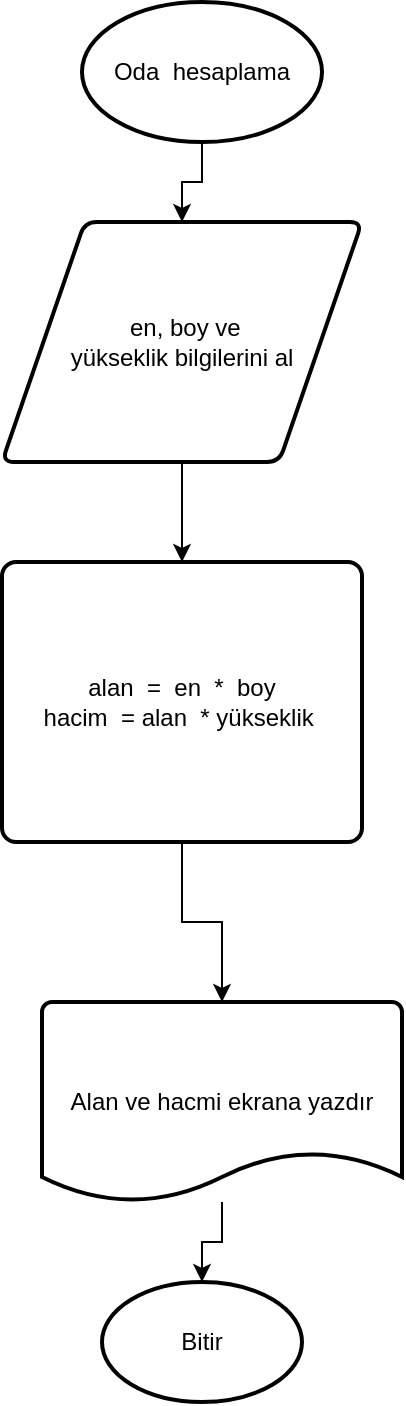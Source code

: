 <mxfile version="23.1.4" type="device">
  <diagram id="C5RBs43oDa-KdzZeNtuy" name="Page-1">
    <mxGraphModel dx="794" dy="486" grid="1" gridSize="10" guides="1" tooltips="1" connect="1" arrows="1" fold="1" page="1" pageScale="1" pageWidth="827" pageHeight="1169" math="0" shadow="0">
      <root>
        <mxCell id="WIyWlLk6GJQsqaUBKTNV-0" />
        <mxCell id="WIyWlLk6GJQsqaUBKTNV-1" parent="WIyWlLk6GJQsqaUBKTNV-0" />
        <mxCell id="y2cClCiGcrKOvnQ2EoQH-5" value="" style="edgeStyle=orthogonalEdgeStyle;rounded=0;orthogonalLoop=1;jettySize=auto;html=1;" edge="1" parent="WIyWlLk6GJQsqaUBKTNV-1" source="y2cClCiGcrKOvnQ2EoQH-1" target="y2cClCiGcrKOvnQ2EoQH-2">
          <mxGeometry relative="1" as="geometry" />
        </mxCell>
        <mxCell id="y2cClCiGcrKOvnQ2EoQH-1" value="Oda &amp;nbsp;hesaplama" style="strokeWidth=2;html=1;shape=mxgraph.flowchart.start_1;whiteSpace=wrap;" vertex="1" parent="WIyWlLk6GJQsqaUBKTNV-1">
          <mxGeometry x="290" y="10" width="120" height="70" as="geometry" />
        </mxCell>
        <mxCell id="y2cClCiGcrKOvnQ2EoQH-6" value="" style="edgeStyle=orthogonalEdgeStyle;rounded=0;orthogonalLoop=1;jettySize=auto;html=1;" edge="1" parent="WIyWlLk6GJQsqaUBKTNV-1" source="y2cClCiGcrKOvnQ2EoQH-2" target="y2cClCiGcrKOvnQ2EoQH-3">
          <mxGeometry relative="1" as="geometry" />
        </mxCell>
        <mxCell id="y2cClCiGcrKOvnQ2EoQH-2" value="&amp;nbsp;en, boy ve &lt;br&gt;yükseklik bilgilerini al" style="shape=parallelogram;html=1;strokeWidth=2;perimeter=parallelogramPerimeter;whiteSpace=wrap;rounded=1;arcSize=12;size=0.23;" vertex="1" parent="WIyWlLk6GJQsqaUBKTNV-1">
          <mxGeometry x="250" y="120" width="180" height="120" as="geometry" />
        </mxCell>
        <mxCell id="y2cClCiGcrKOvnQ2EoQH-9" value="" style="edgeStyle=orthogonalEdgeStyle;rounded=0;orthogonalLoop=1;jettySize=auto;html=1;" edge="1" parent="WIyWlLk6GJQsqaUBKTNV-1" source="y2cClCiGcrKOvnQ2EoQH-3" target="y2cClCiGcrKOvnQ2EoQH-8">
          <mxGeometry relative="1" as="geometry" />
        </mxCell>
        <mxCell id="y2cClCiGcrKOvnQ2EoQH-3" value="alan &amp;nbsp;= &amp;nbsp;en &amp;nbsp;* &amp;nbsp;boy&lt;br&gt;hacim &amp;nbsp;= alan &amp;nbsp;* yükseklik&amp;nbsp;" style="rounded=1;whiteSpace=wrap;html=1;absoluteArcSize=1;arcSize=14;strokeWidth=2;" vertex="1" parent="WIyWlLk6GJQsqaUBKTNV-1">
          <mxGeometry x="250" y="290" width="180" height="140" as="geometry" />
        </mxCell>
        <mxCell id="y2cClCiGcrKOvnQ2EoQH-11" value="" style="edgeStyle=orthogonalEdgeStyle;rounded=0;orthogonalLoop=1;jettySize=auto;html=1;" edge="1" parent="WIyWlLk6GJQsqaUBKTNV-1" source="y2cClCiGcrKOvnQ2EoQH-8" target="y2cClCiGcrKOvnQ2EoQH-10">
          <mxGeometry relative="1" as="geometry" />
        </mxCell>
        <mxCell id="y2cClCiGcrKOvnQ2EoQH-8" value="Alan ve hacmi ekrana yazdır" style="strokeWidth=2;html=1;shape=mxgraph.flowchart.document2;whiteSpace=wrap;size=0.25;" vertex="1" parent="WIyWlLk6GJQsqaUBKTNV-1">
          <mxGeometry x="270" y="510" width="180" height="100" as="geometry" />
        </mxCell>
        <mxCell id="y2cClCiGcrKOvnQ2EoQH-10" value="Bitir" style="strokeWidth=2;html=1;shape=mxgraph.flowchart.start_1;whiteSpace=wrap;" vertex="1" parent="WIyWlLk6GJQsqaUBKTNV-1">
          <mxGeometry x="300" y="650" width="100" height="60" as="geometry" />
        </mxCell>
      </root>
    </mxGraphModel>
  </diagram>
</mxfile>
